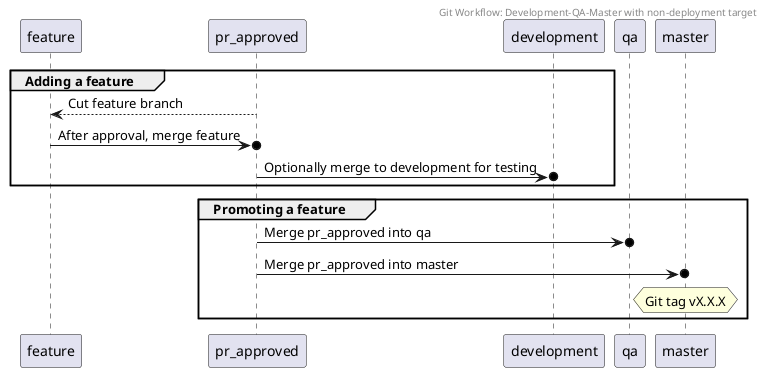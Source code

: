 @startuml

Header Git Workflow: Development-QA-Master with non-deployment target

group Adding a feature

  feature <-- pr_approved: Cut feature branch
  feature ->o pr_approved: After approval, merge feature
  pr_approved ->o development: Optionally merge to development for testing
   
end

group Promoting a feature

  pr_approved ->o qa: Merge pr_approved into qa
  pr_approved ->o master: Merge pr_approved into master
  hnote over master: Git tag vX.X.X

end

@enduml

